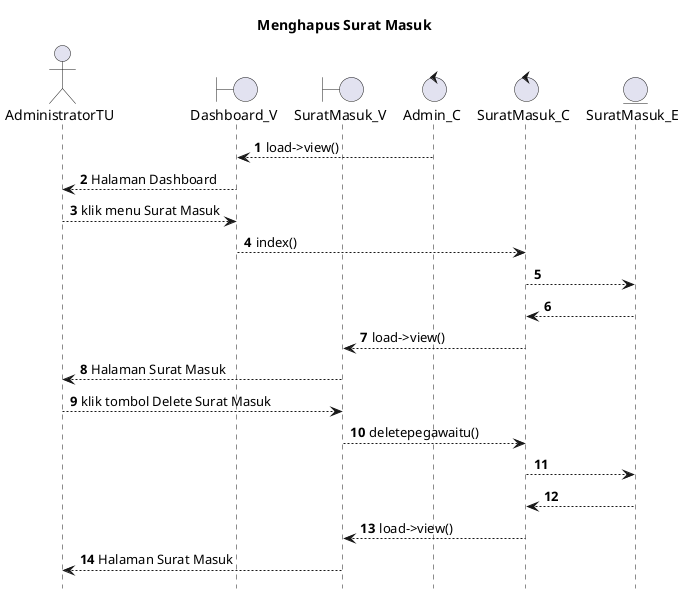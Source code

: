@startuml

autonumber
hide footbox
title Menghapus Surat Masuk

Actor AdministratorTU
boundary Dashboard_V
boundary SuratMasuk_V
control Admin_C
control SuratMasuk_C
Entity SuratMasuk_E

Admin_C --> Dashboard_V: load->view()
Dashboard_V --> AdministratorTU: Halaman Dashboard
AdministratorTU --> Dashboard_V: klik menu Surat Masuk
Dashboard_V --> SuratMasuk_C: index()
SuratMasuk_C --> SuratMasuk_E:
    
    SuratMasuk_E --> SuratMasuk_C:
    SuratMasuk_C --> SuratMasuk_V: load->view()
    SuratMasuk_V --> AdministratorTU: Halaman Surat Masuk

AdministratorTU --> SuratMasuk_V: klik tombol Delete Surat Masuk
SuratMasuk_V --> SuratMasuk_C: deletepegawaitu()
SuratMasuk_C --> SuratMasuk_E:
   
    SuratMasuk_E --> SuratMasuk_C:
    SuratMasuk_C --> SuratMasuk_V: load->view()
    SuratMasuk_V --> AdministratorTU: Halaman Surat Masuk

@enduml
